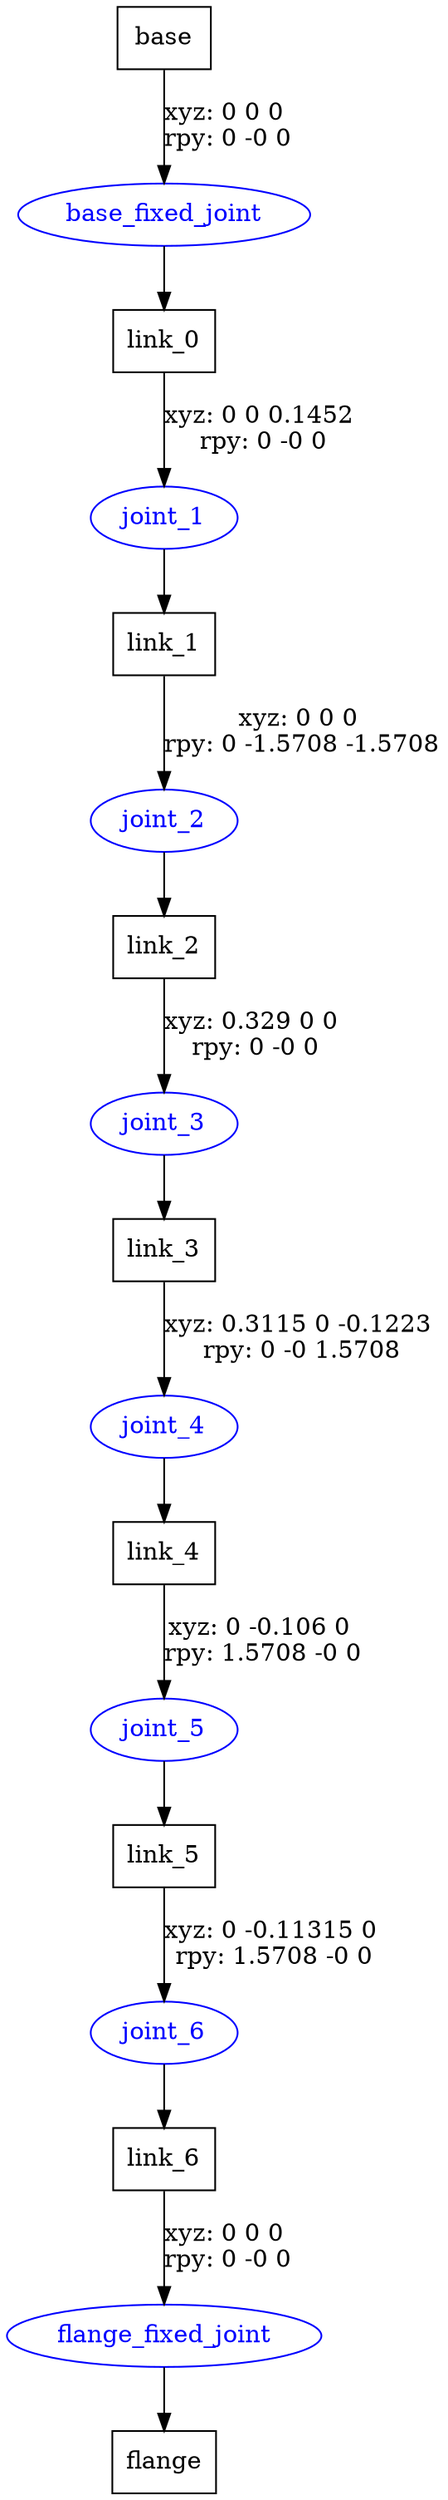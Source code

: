 digraph G {
node [shape=box];
"base" [label="base"];
"link_0" [label="link_0"];
"link_1" [label="link_1"];
"link_2" [label="link_2"];
"link_3" [label="link_3"];
"link_4" [label="link_4"];
"link_5" [label="link_5"];
"link_6" [label="link_6"];
"flange" [label="flange"];
node [shape=ellipse, color=blue, fontcolor=blue];
"base" -> "base_fixed_joint" [label="xyz: 0 0 0 \nrpy: 0 -0 0"]
"base_fixed_joint" -> "link_0"
"link_0" -> "joint_1" [label="xyz: 0 0 0.1452 \nrpy: 0 -0 0"]
"joint_1" -> "link_1"
"link_1" -> "joint_2" [label="xyz: 0 0 0 \nrpy: 0 -1.5708 -1.5708"]
"joint_2" -> "link_2"
"link_2" -> "joint_3" [label="xyz: 0.329 0 0 \nrpy: 0 -0 0"]
"joint_3" -> "link_3"
"link_3" -> "joint_4" [label="xyz: 0.3115 0 -0.1223 \nrpy: 0 -0 1.5708"]
"joint_4" -> "link_4"
"link_4" -> "joint_5" [label="xyz: 0 -0.106 0 \nrpy: 1.5708 -0 0"]
"joint_5" -> "link_5"
"link_5" -> "joint_6" [label="xyz: 0 -0.11315 0 \nrpy: 1.5708 -0 0"]
"joint_6" -> "link_6"
"link_6" -> "flange_fixed_joint" [label="xyz: 0 0 0 \nrpy: 0 -0 0"]
"flange_fixed_joint" -> "flange"
}
